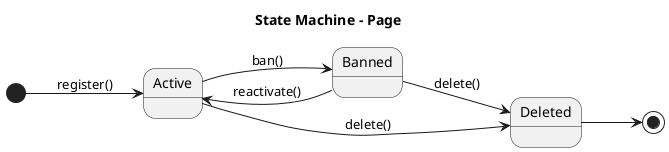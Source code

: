@startuml
title State Machine - Page
left to right direction


[*] --> Active : register()

Active --> Banned : ban()
Active --> Deleted : delete()

Banned --> Active : reactivate()
Banned --> Deleted : delete()

Deleted --> [*]

@enduml